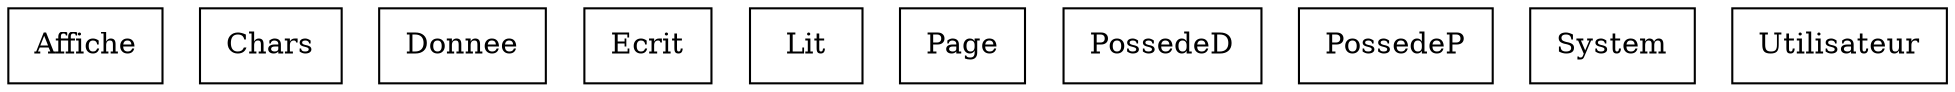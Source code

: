 digraph {
Affiche [ label=" Affiche " shape= box ]
Chars [ label=" Chars " shape= box ]
Donnee [ label=" Donnee " shape= box ]
Ecrit [ label=" Ecrit " shape= box ]
Lit [ label=" Lit " shape= box ]
Page [ label=" Page " shape= box ]
PossedeD [ label=" PossedeD " shape= box ]
PossedeP [ label=" PossedeP " shape= box ]
System [ label=" System " shape= box ]
Utilisateur [ label=" Utilisateur " shape= box ]

}
